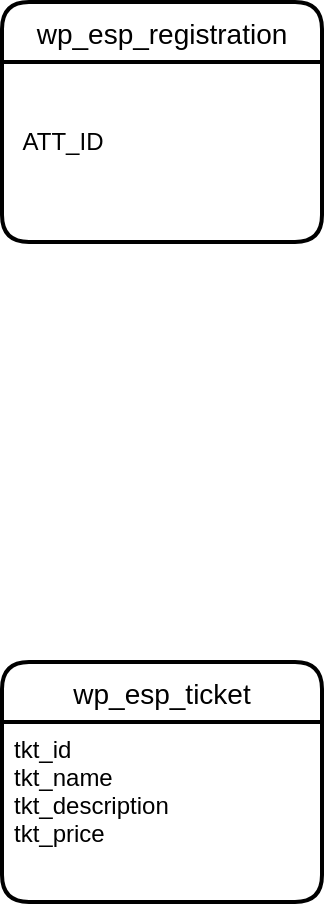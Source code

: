 <mxfile version="13.6.3" type="github">
  <diagram id="QmeCzwqf-cW3lA_cRXww" name="Page-1">
    <mxGraphModel dx="1426" dy="692" grid="1" gridSize="10" guides="1" tooltips="1" connect="1" arrows="1" fold="1" page="1" pageScale="1" pageWidth="850" pageHeight="1100" math="0" shadow="0">
      <root>
        <mxCell id="0" />
        <mxCell id="1" parent="0" />
        <mxCell id="23zCmRrRgWBl9aHToti3-4" value="wp_esp_ticket" style="swimlane;childLayout=stackLayout;horizontal=1;startSize=30;horizontalStack=0;rounded=1;fontSize=14;fontStyle=0;strokeWidth=2;resizeParent=0;resizeLast=1;shadow=0;dashed=0;align=center;" parent="1" vertex="1">
          <mxGeometry x="140" y="660" width="160" height="120" as="geometry" />
        </mxCell>
        <mxCell id="23zCmRrRgWBl9aHToti3-5" value="tkt_id&#xa;tkt_name&#xa;tkt_description&#xa;tkt_price" style="align=left;strokeColor=none;fillColor=none;spacingLeft=4;fontSize=12;verticalAlign=top;resizable=0;rotatable=0;part=1;" parent="23zCmRrRgWBl9aHToti3-4" vertex="1">
          <mxGeometry y="30" width="160" height="90" as="geometry" />
        </mxCell>
        <mxCell id="23zCmRrRgWBl9aHToti3-1" value="wp_esp_registration" style="swimlane;childLayout=stackLayout;horizontal=1;startSize=30;horizontalStack=0;rounded=1;fontSize=14;fontStyle=0;strokeWidth=2;resizeParent=0;resizeLast=1;shadow=0;dashed=0;align=center;" parent="1" vertex="1">
          <mxGeometry x="140" y="330" width="160" height="120" as="geometry" />
        </mxCell>
        <mxCell id="JZMdNT-_qhLm3JeWCc2h-1" value="ATT_ID" style="text;html=1;align=center;verticalAlign=middle;resizable=0;points=[];autosize=1;" vertex="1" parent="1">
          <mxGeometry x="140" y="390" width="60" height="20" as="geometry" />
        </mxCell>
      </root>
    </mxGraphModel>
  </diagram>
</mxfile>

